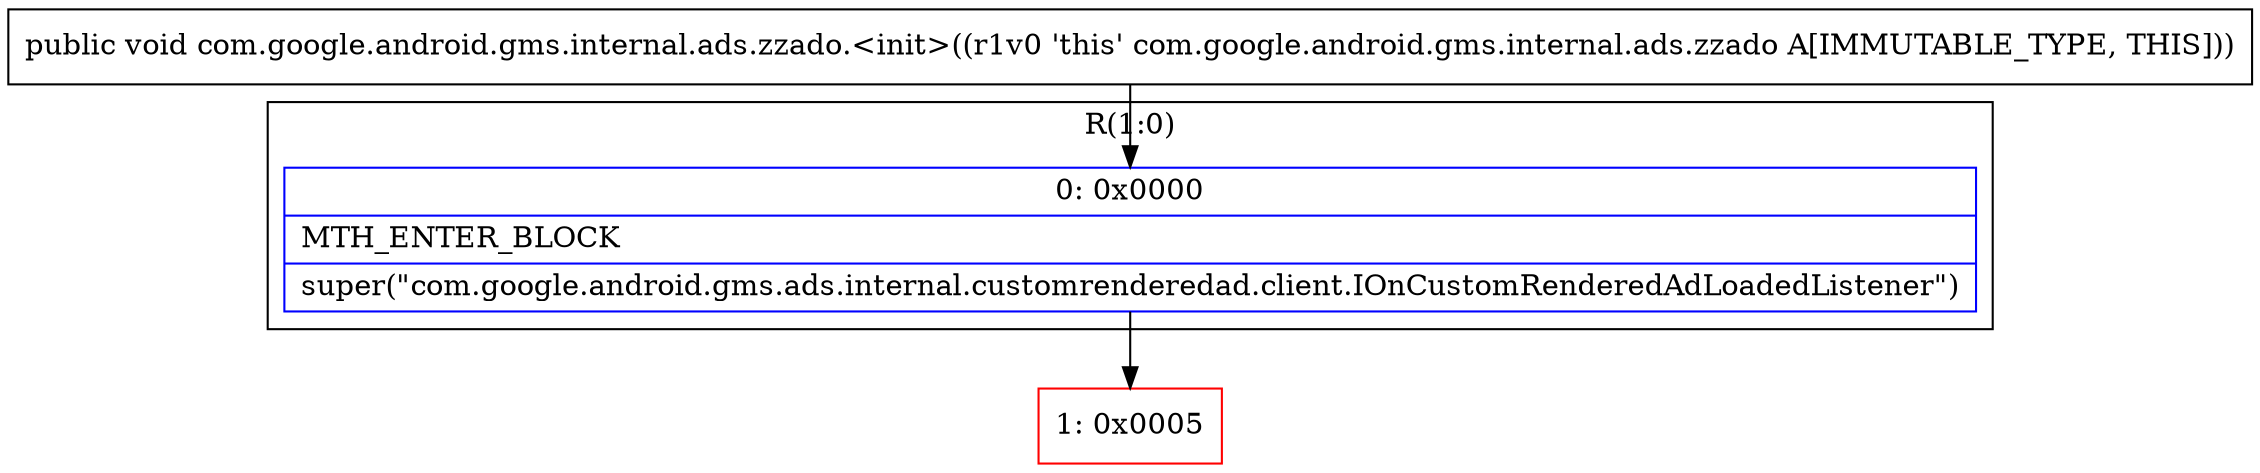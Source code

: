 digraph "CFG forcom.google.android.gms.internal.ads.zzado.\<init\>()V" {
subgraph cluster_Region_1354605260 {
label = "R(1:0)";
node [shape=record,color=blue];
Node_0 [shape=record,label="{0\:\ 0x0000|MTH_ENTER_BLOCK\l|super(\"com.google.android.gms.ads.internal.customrenderedad.client.IOnCustomRenderedAdLoadedListener\")\l}"];
}
Node_1 [shape=record,color=red,label="{1\:\ 0x0005}"];
MethodNode[shape=record,label="{public void com.google.android.gms.internal.ads.zzado.\<init\>((r1v0 'this' com.google.android.gms.internal.ads.zzado A[IMMUTABLE_TYPE, THIS])) }"];
MethodNode -> Node_0;
Node_0 -> Node_1;
}

